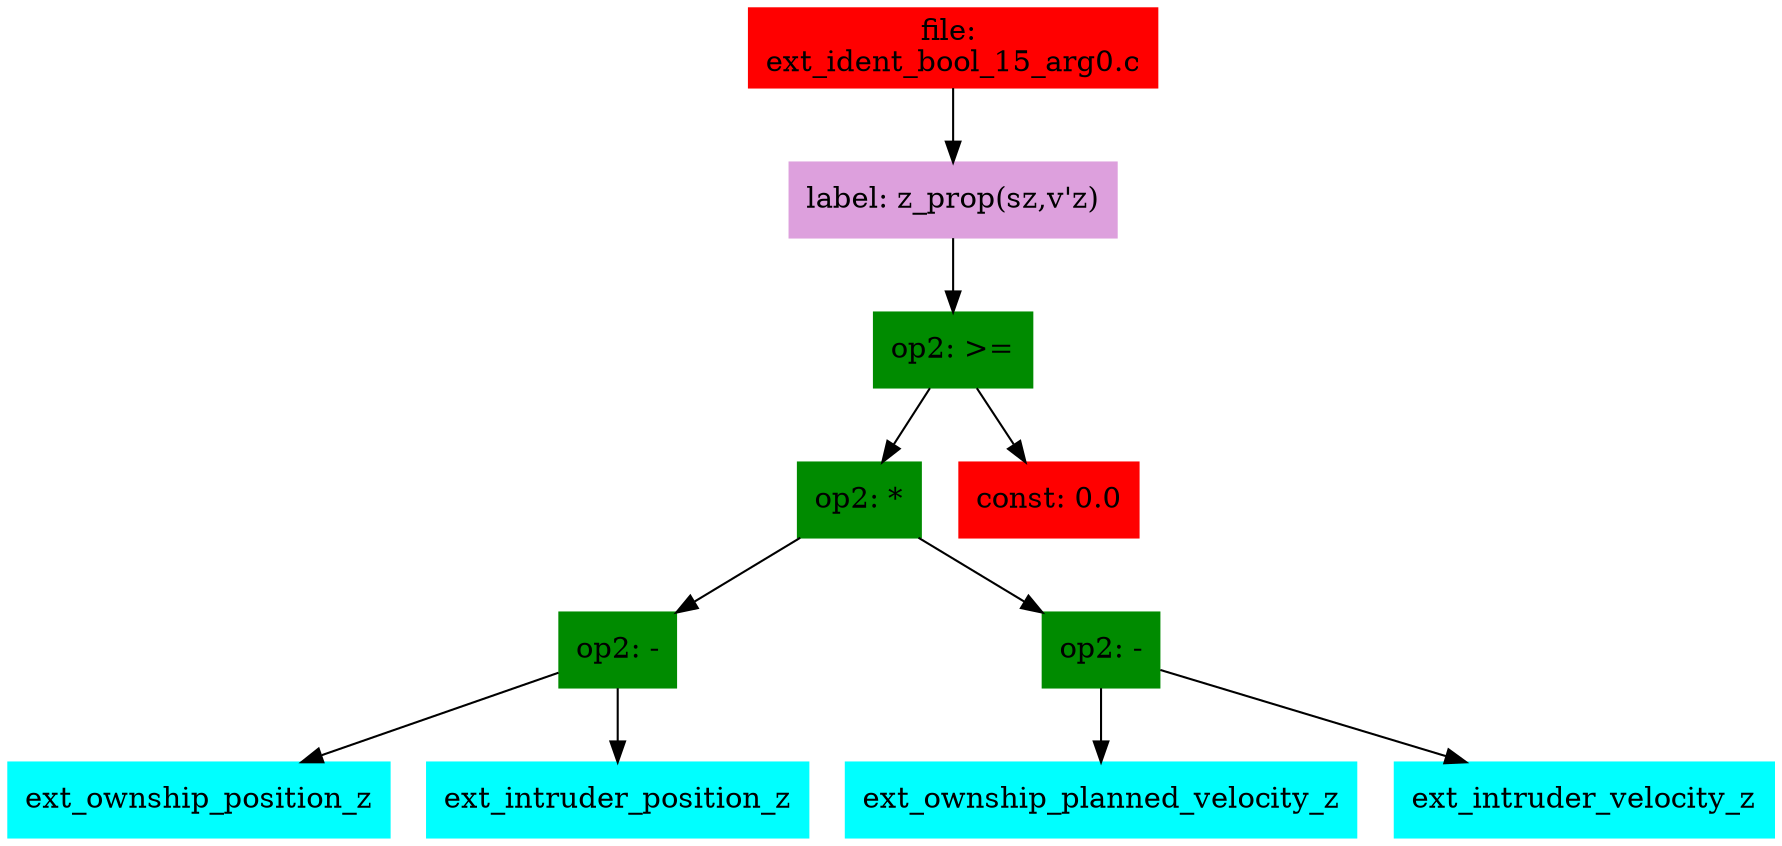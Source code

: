 digraph G {
node [shape=box]

0 [label="file: 
ext_ident_bool_15_arg0.c",color=red, style=filled]
1 [label="label: z_prop(sz,v'z)",color=plum, style=filled]
0 -> 1
2 [label="op2: >=",color=green4, style=filled]
1 -> 2
3 [label="op2: *",color=green4, style=filled]
2 -> 3
4 [label="op2: -",color=green4, style=filled]
3 -> 4
5 [label="ext_ownship_position_z",color=cyan1, style=filled]
4 -> 5
6 [label="ext_intruder_position_z",color=cyan1, style=filled]
4 -> 6
7 [label="op2: -",color=green4, style=filled]
3 -> 7
8 [label="ext_ownship_planned_velocity_z",color=cyan1, style=filled]
7 -> 8
9 [label="ext_intruder_velocity_z",color=cyan1, style=filled]
7 -> 9
10 [label="const: 0.0",color=red1, style=filled]
2 -> 10


}

